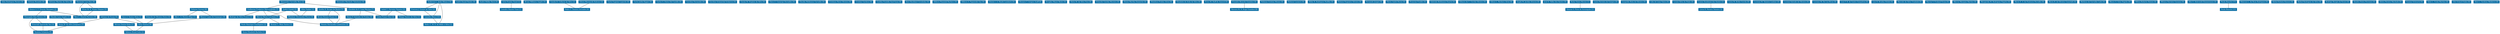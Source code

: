 strict graph grafo1 {
	graph [bb="0,0,15638,249",
		id=grafo1,
		overlap=False
	];
	node [fontsize=12,
		label="\N",
		shape=rectangle,
		style=filled
	];
	0	 [URL="membro-1609153936087156.html",
		color="#0A6EA4",
		fontcolor="#FFFFFF",
		height=0.29167,
		label="Aden Rodrigues Pereira [0]",
		pos="73.5,238.5",
		width=2.0417];
	1	 [URL="membro-0932578937951219.html",
		color="#0A6EA4",
		fontcolor="#FFFFFF",
		height=0.29167,
		label="Adriana Bozzetto [0]",
		pos="223.5,238.5",
		width=1.6111];
	2	 [URL="membro-0066064804872399.html",
		color="#0A6EA4",
		fontcolor="#FFFFFF",
		height=0.29167,
		label="Adriana Martins da Silva [0]",
		pos="375.5,238.5",
		width=2.1111];
	3	 [URL="membro-5146505733269909.html",
		color="#0A6EA4",
		fontcolor="#FFFFFF",
		height=0.29167,
		label="Adriano de Souza [5]",
		pos="676.5,124.5",
		width=1.6528];
	112	 [URL="membro-4291668071705125.html",
		color="#0A6EA4",
		fontcolor="#FFFFFF",
		height=0.29167,
		label="Sonia M. da Silva Junqueira [5]",
		pos="396.5,67.5",
		width=2.3194];
	3 -- 112	 [pos="624.82,113.98 574.57,103.75 498.66,88.297 448.35,78.056"];
	114	 [URL="membro-3732204030388531.html",
		color="#0A6EA4",
		fontcolor="#FFFFFF",
		height=0.29167,
		label="Taíse Simioni [9]",
		pos="899.5,67.5",
		width=1.3611];
	3 -- 114	 [pos="717.66,113.98 757.68,103.75 818.13,88.297 858.2,78.056"];
	119	 [URL="membro-7782069813755336.html",
		color="#0A6EA4",
		fontcolor="#FFFFFF",
		height=0.29167,
		label="Vanessa Scheeren [5]",
		pos="285.5,10.5",
		width=1.6528];
	112 -- 119	 [pos="375.88,56.912 355.94,46.674 325.91,31.25 306.01,21.031"];
	118	 [URL="membro-7316864301240506.html",
		color="#0A6EA4",
		fontcolor="#FFFFFF",
		height=0.29167,
		label="Valesca Brasil Irala [2]",
		pos="832.5,10.5",
		width=1.7361];
	114 -- 118	 [pos="886.9,56.779 874.92,46.588 857.01,31.348 845.05,21.173"];
	4	 [URL="membro-0637516284559113.html",
		color="#0A6EA4",
		fontcolor="#FFFFFF",
		height=0.29167,
		label="Alessandro Carvalho Bica [2]",
		pos="1822.5,238.5",
		width=2.1944];
	23	 [URL="membro-6268846689825329.html",
		color="#0A6EA4",
		fontcolor="#FFFFFF",
		height=0.29167,
		label="Claudete da S. Lima Martins [7]",
		pos="2256.5,181.5",
		width=2.3472];
	4 -- 23	 [pos="1901.6,228.11 1979.6,217.87 2098.2,202.3 2176.5,192.01"];
	61	 [URL="membro-7869822301579405.html",
		color="#0A6EA4",
		fontcolor="#FFFFFF",
		height=0.29167,
		label="Guilherme Frederico Marranghello [7]",
		pos="1637.5,181.5",
		width=2.75];
	4 -- 61	 [pos="1788.1,227.91 1754.9,217.67 1704.8,202.25 1671.7,192.03"];
	34	 [URL="membro-3147425109706294.html",
		color="#0A6EA4",
		fontcolor="#FFFFFF",
		height=0.29167,
		label="Diana P. Salomão de Freitas [6]",
		pos="2248.5,124.5",
		width=2.3194];
	23 -- 34	 [pos="2255,170.78 2253.6,160.59 2251.4,145.35 2250,135.17"];
	71	 [URL="membro-5738457184189921.html",
		color="#0A6EA4",
		fontcolor="#FFFFFF",
		height=0.29167,
		label="Lisete Funari Dias [2]",
		pos="2409.5,124.5",
		width=1.6667];
	23 -- 71	 [pos="2284.9,170.91 2312.4,160.67 2353.8,145.25 2381.2,135.03"];
	104	 [URL="membro-8150927782611326.html",
		color="#0A6EA4",
		fontcolor="#FFFFFF",
		height=0.29167,
		label="Renata Hernandez Lindemann [3]",
		pos="2032.5,67.5",
		width=2.4722];
	61 -- 104	 [pos="1663.7,170.83 1685.6,161.77 1717.4,148.18 1744.5,135 1762.2,126.4 1764.9,120.55 1783.5,114 1835,95.815 1895.2,84.328 1943.5,77.322"];
	82	 [URL="membro-2906182031441331.html",
		color="#0A6EA4",
		fontcolor="#FFFFFF",
		height=0.29167,
		label="Márcia Maria Lucchese [7]",
		pos="1663.5,124.5",
		width=2.0139];
	61 -- 82	 [pos="1642.4,170.78 1647,160.59 1654,145.35 1658.6,135.17"];
	106	 [URL="membro-0275429823887025.html",
		color="#0A6EA4",
		fontcolor="#FFFFFF",
		height=0.29167,
		label="Rodrigo da Silva Franco [1]",
		pos="1498.5,124.5",
		width=2.0694];
	61 -- 106	 [pos="1611.7,170.91 1586.7,160.67 1549.1,145.25 1524.2,135.03"];
	34 -- 104	 [pos="2208.6,113.98 2169.9,103.75 2111.3,88.297 2072.5,78.056"];
	98	 [URL="membro-0476257235034440.html",
		color="#0A6EA4",
		fontcolor="#FFFFFF",
		height=0.29167,
		label="Paulo Henrique Guadagnini [2]",
		pos="1576.5,67.5",
		width=2.3056];
	82 -- 98	 [pos="1647.1,113.78 1631.6,103.59 1608.3,88.348 1592.8,78.173"];
	107	 [URL="membro-2965334039603843.html",
		color="#0A6EA4",
		fontcolor="#FFFFFF",
		height=0.29167,
		label="Rosana C. Maia Santos [1]",
		pos="1749.5,67.5",
		width=2];
	82 -- 107	 [pos="1679.7,113.78 1695.1,103.59 1718,88.348 1733.4,78.173"];
	120	 [URL="membro-7536898569014007.html",
		color="#0A6EA4",
		fontcolor="#FFFFFF",
		height=0.29167,
		label="Vania Elisabeth Barlette [1]",
		pos="1576.5,10.5",
		width=2.0556];
	98 -- 120	 [pos="1576.5,56.779 1576.5,46.588 1576.5,31.348 1576.5,21.173"];
	5	 [URL="membro-2812319201796904.html",
		color="#0A6EA4",
		fontcolor="#FFFFFF",
		height=0.29167,
		label="Alexandre Machado Takahama [0]",
		pos="2187.5,238.5",
		width=2.5278];
	6	 [URL="membro-4302505116914980.html",
		color="#0A6EA4",
		fontcolor="#FFFFFF",
		height=0.29167,
		label="Allan Seeber [1]",
		pos="1921.5,181.5",
		width=1.3194];
	123	 [URL="membro-2955767520833215.html",
		color="#0A6EA4",
		fontcolor="#FFFFFF",
		height=0.29167,
		label="Wladimir Hernandez Flores [3]",
		pos="1874.5,124.5",
		width=2.2778];
	6 -- 123	 [pos="1912.7,170.78 1904.3,160.59 1891.7,145.35 1883.3,135.17"];
	7	 [URL="membro-1075436289053313.html",
		color="#0A6EA4",
		fontcolor="#FFFFFF",
		height=0.29167,
		label="Amélia R. Borges de Bastos [1]",
		pos="2070.5,181.5",
		width=2.3194];
	7 -- 104	 [pos="2044.7,171 2029.7,163.41 2012.2,151.56 2003.5,135 1993.3,115.56 2009.9,91.773 2021.9,78.255"];
	13	 [URL="membro-0168899505793585.html",
		color="#0A6EA4",
		fontcolor="#FFFFFF",
		height=0.29167,
		label="Bruna Roman Nunes [1]",
		pos="2079.5,124.5",
		width=1.8611];
	7 -- 13	 [pos="2072.2,170.78 2073.8,160.59 2076.2,145.35 2077.8,135.17"];
	13 -- 104	 [pos="2070.7,113.78 2062.3,103.59 2049.7,88.348 2041.3,78.173"];
	8	 [URL="membro-8636427420690720.html",
		color="#0A6EA4",
		fontcolor="#FFFFFF",
		height=0.29167,
		label="Anderson L. Jeske Bihain [14]",
		pos="2746.5,238.5",
		width=2.25];
	47	 [URL="membro-8051531823282859.html",
		color="#0A6EA4",
		fontcolor="#FFFFFF",
		height=0.29167,
		label="Everson J. Gomes da Silva [2]",
		pos="2637.5,181.5",
		width=2.2361];
	8 -- 47	 [pos="2726.3,227.91 2706.7,217.67 2677.2,202.25 2657.6,192.03"];
	67	 [URL="membro-7385942137403019.html",
		color="#0A6EA4",
		fontcolor="#FFFFFF",
		height=0.29167,
		label="Leandro Blass [14]",
		pos="2702.5,124.5",
		width=1.4861];
	8 -- 67	 [pos="2744,227.77 2740.7,214.27 2734.3,190.51 2726.5,171 2721.4,158.36 2714.1,144.57 2708.8,135.31"];
	99	 [URL="membro-4688149119795206.html",
		color="#0A6EA4",
		fontcolor="#FFFFFF",
		height=0.29167,
		label="Pedro C. M. X. de Mello e Silva [1]",
		pos="2743.5,67.5",
		width=2.5972];
	8 -- 99	 [pos="2750.6,227.75 2758.3,206.08 2773.5,155.63 2764.5,114 2761.7,101.01 2755,87.279 2749.9,78.134"];
	47 -- 67	 [pos="2649.7,170.78 2661.3,160.59 2678.7,145.35 2690.3,135.17"];
	67 -- 99	 [pos="2710.2,113.78 2717.5,103.59 2728.5,88.348 2735.8,78.173"];
	9	 [URL="membro-6766463725328889.html",
		color="#0A6EA4",
		fontcolor="#FFFFFF",
		height=0.29167,
		label="André Daniel Paixão [0]",
		pos="2912.5,238.5",
		width=1.8472];
	10	 [URL="membro-9063998902105812.html",
		color="#0A6EA4",
		fontcolor="#FFFFFF",
		height=0.29167,
		label="André Gündel [3]",
		pos="1805.5,181.5",
		width=1.4028];
	10 -- 82	 [pos="1779.1,170.91 1753.6,160.67 1715.2,145.25 1689.7,135.03"];
	10 -- 123	 [pos="1818.5,170.78 1830.8,160.59 1849.3,145.35 1861.6,135.17"];
	11	 [URL="membro-9257019128596134.html",
		color="#0A6EA4",
		fontcolor="#FFFFFF",
		height=0.29167,
		label="André Müller Reck [0]",
		pos="3059.5,238.5",
		width=1.7361];
	12	 [URL="membro-8849388301909084.html",
		color="#0A6EA4",
		fontcolor="#FFFFFF",
		height=0.29167,
		label="Arlei Prestes Tonel [1]",
		pos="3202.5,238.5",
		width=1.7222];
	68	 [URL="membro-5512506311339235.html",
		color="#0A6EA4",
		fontcolor="#FFFFFF",
		height=0.29167,
		label="Leandro Hayato Ymai [1]",
		pos="3202.5,181.5",
		width=1.9444];
	12 -- 68	 [pos="3202.5,227.78 3202.5,217.59 3202.5,202.35 3202.5,192.17"];
	14	 [URL="membro-0992909781914273.html",
		color="#0A6EA4",
		fontcolor="#FFFFFF",
		height=0.29167,
		label="Bruno Milheira Angelo [0]",
		pos="3354.5,238.5",
		width=2];
	15	 [URL="membro-9012394777353260.html",
		color="#0A6EA4",
		fontcolor="#FFFFFF",
		height=0.29167,
		label="Camila B. Collares da Silva [2]",
		pos="3526.5,238.5",
		width=2.2778];
	100	 [URL="membro-5512659010248787.html",
		color="#0A6EA4",
		fontcolor="#FFFFFF",
		height=0.29167,
		label="Pedro F. Teixeira Dorneles [4]",
		pos="3616.5,181.5",
		width=2.2361];
	15 -- 100	 [pos="3543.4,227.78 3559.5,217.59 3583.6,202.35 3599.6,192.17"];
	16	 [URL="membro-3922573309511736.html",
		color="#0A6EA4",
		fontcolor="#FFFFFF",
		height=0.29167,
		label="Carla Eugenia Lopardo [0]",
		pos="3874.5,238.5",
		width=2];
	17	 [URL="membro-6432341940154857.html",
		color="#0A6EA4",
		fontcolor="#FFFFFF",
		height=0.29167,
		label="Carla Judite Kipper [0]",
		pos="4027.5,238.5",
		width=1.7361];
	18	 [URL="membro-1864589659960134.html",
		color="#0A6EA4",
		fontcolor="#FFFFFF",
		height=0.29167,
		label="Carlos G. Dutra Del Castillo [0]",
		pos="4192.5,238.5",
		width=2.3333];
	19	 [URL="membro-3664492405958216.html",
		color="#0A6EA4",
		fontcolor="#FFFFFF",
		height=0.29167,
		label="Carolina Fernandes [0]",
		pos="4356.5,238.5",
		width=1.7361];
	20	 [URL="membro-8199701906870054.html",
		color="#0A6EA4",
		fontcolor="#FFFFFF",
		height=0.29167,
		label="Caroline Schmechel Schiavon [0]",
		pos="4525.5,238.5",
		width=2.4444];
	21	 [URL="membro-2682869571938004.html",
		color="#0A6EA4",
		fontcolor="#FFFFFF",
		height=0.29167,
		label="Cassia M. Virgínio da Silva [0]",
		pos="4713.5,238.5",
		width=2.2778];
	22	 [URL="membro-8907950516727239.html",
		color="#0A6EA4",
		fontcolor="#FFFFFF",
		height=0.29167,
		label="Clara Z. Camargo Dornelles [0]",
		pos="4897.5,238.5",
		width=2.3194];
	24	 [URL="membro-8015609250219170.html",
		color="#0A6EA4",
		fontcolor="#FFFFFF",
		height=0.29167,
		label="Claudia Laus Angelo [1]",
		pos="368.5,124.5",
		width=1.8611];
	24 -- 112	 [pos="373.77,113.78 378.77,103.59 386.26,88.348 391.26,78.173"];
	25	 [URL="membro-2445305613209271.html",
		color="#0A6EA4",
		fontcolor="#FFFFFF",
		height=0.29167,
		label="Claudia Wollmann Carvalho [0]",
		pos="5083.5,238.5",
		width=2.3472];
	26	 [URL="membro-0415207663105617.html",
		color="#0A6EA4",
		fontcolor="#FFFFFF",
		height=0.29167,
		label="Cristiano Peres Oliveira [0]",
		pos="5259.5,238.5",
		width=2.0278];
	27	 [URL="membro-7116556614171616.html",
		color="#0A6EA4",
		fontcolor="#FFFFFF",
		height=0.29167,
		label="Cristina Cardoso [0]",
		pos="5407.5,238.5",
		width=1.5694];
	28	 [URL="membro-1687582353682831.html",
		color="#0A6EA4",
		fontcolor="#FFFFFF",
		height=0.29167,
		label="Cynthia Fontella Sant'Anna [0]",
		pos="5564.5,238.5",
		width=2.2778];
	29	 [URL="membro-5846955166367766.html",
		color="#0A6EA4",
		fontcolor="#FFFFFF",
		height=0.29167,
		label="Davi Hackbart Covalesky [0]",
		pos="5742.5,238.5",
		width=2.1667];
	30	 [URL="membro-3639563845971173.html",
		color="#0A6EA4",
		fontcolor="#FFFFFF",
		height=0.29167,
		label="Débora Pimentel Pacheco [0]",
		pos="5916.5,238.5",
		width=2.1528];
	31	 [URL="membro-4053640859069805.html",
		color="#0A6EA4",
		fontcolor="#FFFFFF",
		height=0.29167,
		label="Débora S. Figueredo Gay [0]",
		pos="6089.5,238.5",
		width=2.1528];
	32	 [URL="membro-8335102549502386.html",
		color="#0A6EA4",
		fontcolor="#FFFFFF",
		height=0.29167,
		label="Denice A. F. Nisxota Menegais [2]",
		pos="260.5,181.5",
		width=2.5417];
	44	 [URL="membro-9275783294761141.html",
		color="#0A6EA4",
		fontcolor="#FFFFFF",
		height=0.29167,
		label="Elizangela Dias Pereira [5]",
		pos="211.5,124.5",
		width=1.9861];
	32 -- 44	 [pos="251.28,170.78 242.52,160.59 229.42,145.35 220.68,135.17"];
	122	 [URL="membro-8753645048719661.html",
		color="#0A6EA4",
		fontcolor="#FFFFFF",
		height=0.29167,
		label="Vera L. Duarte Ferreira [9]",
		pos="526.5,124.5",
		width=2.0139];
	32 -- 122	 [pos="309.6,170.98 357.34,160.75 429.45,145.3 477.24,135.06"];
	44 -- 119	 [pos="228.79,113.93 241.02,105.61 256.89,92.932 266.5,78 277.96,60.185 282.62,35.404 284.43,21.356"];
	56	 [URL="membro-8115629381483348.html",
		color="#0A6EA4",
		fontcolor="#FFFFFF",
		height=0.29167,
		label="Francieli Aparecida Vaz [3]",
		pos="183.5,67.5",
		width=2.0694];
	44 -- 56	 [pos="206.23,113.78 201.23,103.59 193.74,88.348 188.74,78.173"];
	56 -- 119	 [pos="202.69,56.779 220.92,46.588 248.19,31.348 266.4,21.173"];
	33	 [URL="membro-5231207849925768.html",
		color="#0A6EA4",
		fontcolor="#FFFFFF",
		height=0.29167,
		label="Denise v. d. Heyde Lamberts [0]",
		pos="6271.5,238.5",
		width=2.3889];
	35	 [URL="membro-2080856870505325.html",
		color="#0A6EA4",
		fontcolor="#FFFFFF",
		height=0.29167,
		label="Dionara T. Aragon Aseff [0]",
		pos="6452.5,238.5",
		width=2.125];
	36	 [URL="membro-5088031873732562.html",
		color="#0A6EA4",
		fontcolor="#FFFFFF",
		height=0.29167,
		label="Douglas Mayer Bento [0]",
		pos="6616.5,238.5",
		width=1.9167];
	37	 [URL="membro-6357471301897496.html",
		color="#0A6EA4",
		fontcolor="#FFFFFF",
		height=0.29167,
		label="Dulce M. da Silva Voss [0]",
		pos="6776.5,238.5",
		width=2.0278];
	38	 [URL="membro-3738313938168252.html",
		color="#0A6EA4",
		fontcolor="#FFFFFF",
		height=0.29167,
		label="Edson Massayuki Kakuno [2]",
		pos="3705.5,238.5",
		width=2.1944];
	38 -- 100	 [pos="3688.8,227.78 3672.8,217.59 3649.1,202.35 3633.2,192.17"];
	39	 [URL="membro-7323260281207063.html",
		color="#0A6EA4",
		fontcolor="#FFFFFF",
		height=0.29167,
		label="Eduardo Ceretta Moreira [0]",
		pos="6943.5,238.5",
		width=2.0972];
	40	 [URL="membro-5554712337594367.html",
		color="#0A6EA4",
		fontcolor="#FFFFFF",
		height=0.29167,
		label="Eduardo de Oliveira Dutra [3]",
		pos="980.5,124.5",
		width=2.2083];
	40 -- 114	 [pos="965.26,113.78 950.78,103.59 929.13,88.348 914.67,78.173"];
	41	 [URL="membro-9384327385186092.html",
		color="#0A6EA4",
		fontcolor="#FFFFFF",
		height=0.29167,
		label="Elaine Martha Daenecke [0]",
		pos="7112.5,238.5",
		width=2.0833];
	42	 [URL="membro-5541226399395863.html",
		color="#0A6EA4",
		fontcolor="#FFFFFF",
		height=0.29167,
		label="Elenilson Freitas Alves [0]",
		pos="7277.5,238.5",
		width=1.9861];
	43	 [URL="membro-0077152291293677.html",
		color="#0A6EA4",
		fontcolor="#FFFFFF",
		height=0.29167,
		label="Elisabete de Avila da Silva [0]",
		pos="7447.5,238.5",
		width=2.2361];
	45	 [URL="membro-2530535838251633.html",
		color="#0A6EA4",
		fontcolor="#FFFFFF",
		height=0.29167,
		label="Érico M. Hoff do Amaral [0]",
		pos="7623.5,238.5",
		width=2.1389];
	46	 [URL="membro-0392455526575019.html",
		color="#0A6EA4",
		fontcolor="#FFFFFF",
		height=0.29167,
		label="Evandro Ricardo Guindani [6]",
		pos="7799.5,238.5",
		width=2.2361];
	124	 [URL="membro-4069656994720229.html",
		color="#0A6EA4",
		fontcolor="#FFFFFF",
		height=0.29167,
		label="Yáscara M. N. Koga Guindani [6]",
		pos="7799.5,181.5",
		width=2.4861];
	46 -- 124	 [pos="7799.5,227.78 7799.5,217.59 7799.5,202.35 7799.5,192.17"];
	48	 [URL="membro-2997329525971185.html",
		color="#0A6EA4",
		fontcolor="#FFFFFF",
		height=0.29167,
		label="Fabiana Cristina Missau [0]",
		pos="7971.5,238.5",
		width=2.0417];
	49	 [URL="membro-2043361641126900.html",
		color="#0A6EA4",
		fontcolor="#FFFFFF",
		height=0.29167,
		label="Fabiana Giovani [6]",
		pos="1237.5,181.5",
		width=1.5556];
	92	 [URL="membro-2326661535199134.html",
		color="#0A6EA4",
		fontcolor="#FFFFFF",
		height=0.29167,
		label="Moacir Lopes de Camargos [6]",
		pos="1323.5,124.5",
		width=2.2778];
	49 -- 92	 [pos="1253.7,170.78 1269.1,160.59 1292,145.35 1307.4,135.17"];
	125	 [URL="membro-9502583808865478.html",
		color="#0A6EA4",
		fontcolor="#FFFFFF",
		height=0.29167,
		label="Zíla L. G. Pereira Rêgo [1]",
		pos="1150.5,124.5",
		width=2.0139];
	49 -- 125	 [pos="1221.1,170.78 1205.6,160.59 1182.3,145.35 1166.8,135.17"];
	92 -- 114	 [pos="1245.2,113.98 1158.5,102.32 1021.3,83.87 948.53,74.092"];
	50	 [URL="membro-8975383125445316.html",
		color="#0A6EA4",
		fontcolor="#FFFFFF",
		height=0.29167,
		label="Fabiane Lazzaris [0]",
		pos="8119.5,238.5",
		width=1.5694];
	51	 [URL="membro-1798199168816044.html",
		color="#0A6EA4",
		fontcolor="#FFFFFF",
		height=0.29167,
		label="Fábio R. Rodrigues Padilha [0]",
		pos="8276.5,238.5",
		width=2.2778];
	52	 [URL="membro-6686992201067103.html",
		color="#0A6EA4",
		fontcolor="#FFFFFF",
		height=0.29167,
		label="Fatiane Nogueira Silveira [0]",
		pos="8453.5,238.5",
		width=2.1389];
	53	 [URL="membro-2081240667991252.html",
		color="#0A6EA4",
		fontcolor="#FFFFFF",
		height=0.29167,
		label="Fernando Junges [0]",
		pos="8605.5,238.5",
		width=1.5694];
	54	 [URL="membro-3603202046788146.html",
		color="#0A6EA4",
		fontcolor="#FFFFFF",
		height=0.29167,
		label="Fernando Luis Dias [8]",
		pos="533.5,238.5",
		width=1.7639];
	54 -- 122	 [pos="521.63,228 512.8,219.34 501.47,206.22 496.5,192 489.31,171.42 504.9,148.41 516.18,135.27"];
	95	 [URL="membro-4539437351659246.html",
		color="#0A6EA4",
		fontcolor="#FFFFFF",
		height=0.29167,
		label="Nívea M. B. Nunes Oleques [3]",
		pos="589.5,181.5",
		width=2.3333];
	54 -- 95	 [pos="544.03,227.78 554.05,217.59 569.02,202.35 579.01,192.17"];
	95 -- 122	 [pos="577.65,170.78 566.39,160.59 549.54,145.35 538.3,135.17"];
	55	 [URL="membro-1180133581175682.html",
		color="#0A6EA4",
		fontcolor="#FFFFFF",
		height=0.29167,
		label="Flávio André Pavan [0]",
		pos="8744.5,238.5",
		width=1.7778];
	57	 [URL="membro-7229489374533802.html",
		color="#0A6EA4",
		fontcolor="#FFFFFF",
		height=0.29167,
		label="Francine Freddo [0]",
		pos="8882.5,238.5",
		width=1.5417];
	58	 [URL="membro-3587011956729629.html",
		color="#0A6EA4",
		fontcolor="#FFFFFF",
		height=0.29167,
		label="Gabriela Bohlmann Duarte [0]",
		pos="9036.5,238.5",
		width=2.2361];
	59	 [URL="membro-1541460141842713.html",
		color="#0A6EA4",
		fontcolor="#FFFFFF",
		height=0.29167,
		label="Gilnara da C. Corrêa Oliveira [0]",
		pos="9221.5,238.5",
		width=2.4028];
	60	 [URL="membro-2793884080004946.html",
		color="#0A6EA4",
		fontcolor="#FFFFFF",
		height=0.29167,
		label="Gilson L. Pacheco Alves [0]",
		pos="9402.5,238.5",
		width=2.1111];
	62	 [URL="membro-2392851596908032.html",
		color="#0A6EA4",
		fontcolor="#FFFFFF",
		height=0.29167,
		label="Isabel C. Ferreira Teixeira [2]",
		pos="2452.5,181.5",
		width=2.1806];
	62 -- 71	 [pos="2444.4,170.78 2436.7,160.59 2425.2,145.35 2417.6,135.17"];
	116	 [URL="membro-4605600305114012.html",
		color="#0A6EA4",
		fontcolor="#FFFFFF",
		height=0.29167,
		label="Thiago Santos da Silva [1]",
		pos="2559.5,124.5",
		width=1.9861];
	62 -- 116	 [pos="2472.4,170.91 2491.6,160.67 2520.5,145.25 2539.7,135.03"];
	63	 [URL="membro-4729997503945197.html",
		color="#0A6EA4",
		fontcolor="#FFFFFF",
		height=0.29167,
		label="Isaphi M. Jardim Alvarez [0]",
		pos="9573.5,238.5",
		width=2.125];
	64	 [URL="membro-5128671031679895.html",
		color="#0A6EA4",
		fontcolor="#FFFFFF",
		height=0.29167,
		label="José D. Telles dos Santos [0]",
		pos="9745.5,238.5",
		width=2.1389];
	65	 [URL="membro-0541535366437976.html",
		color="#0A6EA4",
		fontcolor="#FFFFFF",
		height=0.29167,
		label="Katia Vieira Morais [1]",
		pos="9904.5,238.5",
		width=1.7639];
	111	 [URL="membro-6376117076673020.html",
		color="#0A6EA4",
		fontcolor="#FFFFFF",
		height=0.29167,
		label="Simone S. Pires de Assumpção [1]",
		pos="9904.5,181.5",
		width=2.5139];
	65 -- 111	 [pos="9904.5,227.78 9904.5,217.59 9904.5,202.35 9904.5,192.17"];
	66	 [URL="membro-5869794072883486.html",
		color="#0A6EA4",
		fontcolor="#FFFFFF",
		height=0.29167,
		label="Laira Ferreira de Campos [0]",
		pos="10064,238.5",
		width=2.1389];
	69	 [URL="membro-8984110948347903.html",
		color="#0A6EA4",
		fontcolor="#FFFFFF",
		height=0.29167,
		label="Leopoldo Rota de Oliveira [0]",
		pos="10238,238.5",
		width=2.2222];
	70	 [URL="membro-1329182804043328.html",
		color="#0A6EA4",
		fontcolor="#FFFFFF",
		height=0.29167,
		label="Lilia de Lima Vieira [0]",
		pos="10402,238.5",
		width=1.7917];
	72	 [URL="membro-7571119782261911.html",
		color="#0A6EA4",
		fontcolor="#FFFFFF",
		height=0.29167,
		label="Louise Silva do Pinho [0]",
		pos="10554,238.5",
		width=1.9167];
	73	 [URL="membro-8686171159500113.html",
		color="#0A6EA4",
		fontcolor="#FFFFFF",
		height=0.29167,
		label="Luana Zambiazzi dos Santos [2]",
		pos="10726,238.5",
		width=2.3611];
	74	 [URL="membro-7529721075212745.html",
		color="#0A6EA4",
		fontcolor="#FFFFFF",
		height=0.29167,
		label="Lúcia H. Pereira Teixeira [2]",
		pos="10726,181.5",
		width=2.125];
	73 -- 74	 [pos="10726,227.78 10726,217.59 10726,202.35 10726,192.17"];
	75	 [URL="membro-5282094620823146.html",
		color="#0A6EA4",
		fontcolor="#FFFFFF",
		height=0.29167,
		label="Lúcia M. Britto Corrêa [0]",
		pos="10900,238.5",
		width=1.9722];
	76	 [URL="membro-7196019167470286.html",
		color="#0A6EA4",
		fontcolor="#FFFFFF",
		height=0.29167,
		label="Luciana M. Teixeira Lindner [0]",
		pos="11074,238.5",
		width=2.3611];
	77	 [URL="membro-9171054840472466.html",
		color="#0A6EA4",
		fontcolor="#FFFFFF",
		height=0.29167,
		label="Luciani Salcedo de Oliveira [0]",
		pos="11260,238.5",
		width=2.2917];
	78	 [URL="membro-8209799957580189.html",
		color="#0A6EA4",
		fontcolor="#FFFFFF",
		height=0.29167,
		label="Luciano M. Da Luz Brum [0]",
		pos="11440,238.5",
		width=2.1944];
	79	 [URL="membro-3790710921427295.html",
		color="#0A6EA4",
		fontcolor="#FFFFFF",
		height=0.29167,
		label="Luis F. B. de Castro Gonçalves [0]",
		pos="11628,238.5",
		width=2.5278];
	80	 [URL="membro-7574903011613803.html",
		color="#0A6EA4",
		fontcolor="#FFFFFF",
		height=0.29167,
		label="Luis R. Brudna Hölzle [0]",
		pos="11808,238.5",
		width=1.9583];
	81	 [URL="membro-1506100128289700.html",
		color="#0A6EA4",
		fontcolor="#FFFFFF",
		height=0.29167,
		label="Marcelo da Silva Trindade [0]",
		pos="11976,238.5",
		width=2.2083];
	83	 [URL="membro-9577471268448673.html",
		color="#0A6EA4",
		fontcolor="#FFFFFF",
		height=0.29167,
		label="Marcia V. Fruhauf Firme [0]",
		pos="12150,238.5",
		width=2.1111];
	84	 [URL="membro-3000763401885447.html",
		color="#0A6EA4",
		fontcolor="#FFFFFF",
		height=0.29167,
		label="Márcio Marques Martins [0]",
		pos="12318,238.5",
		width=2.0833];
	85	 [URL="membro-7018014202492783.html",
		color="#0A6EA4",
		fontcolor="#FFFFFF",
		height=0.29167,
		label="Margarida M. Rodrigues Negrão [0]",
		pos="12506,238.5",
		width=2.6111];
	86	 [URL="membro-6074927853253100.html",
		color="#0A6EA4",
		fontcolor="#FFFFFF",
		height=0.29167,
		label="Maria E. S. da Fontoura Porcellis [0]",
		pos="12714,238.5",
		width=2.6528];
	87	 [URL="membro-1460780634829745.html",
		color="#0A6EA4",
		fontcolor="#FFFFFF",
		height=0.29167,
		label="Maria R. de Oliveira Casartelli [0]",
		pos="12916,238.5",
		width=2.4722];
	88	 [URL="membro-9175937699446405.html",
		color="#0A6EA4",
		fontcolor="#FFFFFF",
		height=0.29167,
		label="Matheus de Carvalho Leite [0]",
		pos="13104,238.5",
		width=2.2361];
	89	 [URL="membro-6561650749881712.html",
		color="#0A6EA4",
		fontcolor="#FFFFFF",
		height=0.29167,
		label="Mauro S. Góes Negrão [0]",
		pos="13274,238.5",
		width=1.9861];
	90	 [URL="membro-1522358230493685.html",
		color="#0A6EA4",
		fontcolor="#FFFFFF",
		height=0.29167,
		label="Milton Roberto Heinen [0]",
		pos="13436,238.5",
		width=1.9861];
	91	 [URL="membro-1719845201647993.html",
		color="#0A6EA4",
		fontcolor="#FFFFFF",
		height=0.29167,
		label="Miriam Denise Kelm [1]",
		pos="765.5,67.5",
		width=1.8472];
	91 -- 118	 [pos="778.1,56.779 790.08,46.588 807.99,31.348 819.95,21.173"];
	93	 [URL="membro-5324835582154122.html",
		color="#0A6EA4",
		fontcolor="#FFFFFF",
		height=0.29167,
		label="Mônica Ferreira Cassana [0]",
		pos="13600,238.5",
		width=2.0972];
	94	 [URL="membro-0527693838043633.html",
		color="#0A6EA4",
		fontcolor="#FFFFFF",
		height=0.29167,
		label="Nilo E. Kehrwald Zimmermann [0]",
		pos="13786,238.5",
		width=2.5694];
	96	 [URL="membro-9177182127478055.html",
		color="#0A6EA4",
		fontcolor="#FFFFFF",
		height=0.29167,
		label="Paula Bianchi [15]",
		pos="13950,238.5",
		width=1.4583];
	97	 [URL="membro-9177182127478055.html",
		color="#0A6EA4",
		fontcolor="#FFFFFF",
		height=0.29167,
		label="Paula Bianchi [15]",
		pos="13950,181.5",
		width=1.4583];
	96 -- 97	 [pos="13950,227.78 13950,217.59 13950,202.35 13950,192.17"];
	101	 [URL="membro-9616709633352286.html",
		color="#0A6EA4",
		fontcolor="#FFFFFF",
		height=0.29167,
		label="Peterson L. da Rosa Rodrigues [0]",
		pos="14110,238.5",
		width=2.5];
	102	 [URL="membro-5223309157171934.html",
		color="#0A6EA4",
		fontcolor="#FFFFFF",
		height=0.29167,
		label="Rafael Kobata Kimura [0]",
		pos="14288,238.5",
		width=1.9444];
	103	 [URL="membro-5651631992207912.html",
		color="#0A6EA4",
		fontcolor="#FFFFFF",
		height=0.29167,
		label="Rafael Rodrigues da Silva [0]",
		pos="14456,238.5",
		width=2.1806];
	105	 [URL="membro-3479198807486329.html",
		color="#0A6EA4",
		fontcolor="#FFFFFF",
		height=0.29167,
		label="Rodrigo Borges de Faveri [0]",
		pos="14630,238.5",
		width=2.1667];
	108	 [URL="membro-0501764855693100.html",
		color="#0A6EA4",
		fontcolor="#FFFFFF",
		height=0.29167,
		label="Sandra Dutra Piovesan [0]",
		pos="14798,238.5",
		width=1.9722];
	109	 [URL="membro-7307557102781133.html",
		color="#0A6EA4",
		fontcolor="#FFFFFF",
		height=0.29167,
		label="Sara d. Santos Mota [1]",
		pos="818.5,124.5",
		width=1.7778];
	109 -- 114	 [pos="833.74,113.78 848.22,103.59 869.87,88.348 884.33,78.173"];
	110	 [URL="membro-2940552424054556.html",
		color="#0A6EA4",
		fontcolor="#FFFFFF",
		height=0.29167,
		label="Sátira Pereira Machado [0]",
		pos="14958,238.5",
		width=1.9861];
	113	 [URL="membro-5916559361580593.html",
		color="#0A6EA4",
		fontcolor="#FFFFFF",
		height=0.29167,
		label="Suzana Schwartz [0]",
		pos="15106,238.5",
		width=1.5972];
	115	 [URL="membro-1703560039525594.html",
		color="#0A6EA4",
		fontcolor="#FFFFFF",
		height=0.29167,
		label="Tales L. Costa Martins [0]",
		pos="15252,238.5",
		width=1.9583];
	117	 [URL="membro-7978503949999240.html",
		color="#0A6EA4",
		fontcolor="#FFFFFF",
		height=0.29167,
		label="Udo Eckard Sinks [0]",
		pos="15400,238.5",
		width=1.6667];
	121	 [URL="membro-7569679075333299.html",
		color="#0A6EA4",
		fontcolor="#FFFFFF",
		height=0.29167,
		label="Vera L. Cardoso Medeiros [0]",
		pos="15558,238.5",
		width=2.2222];
}
